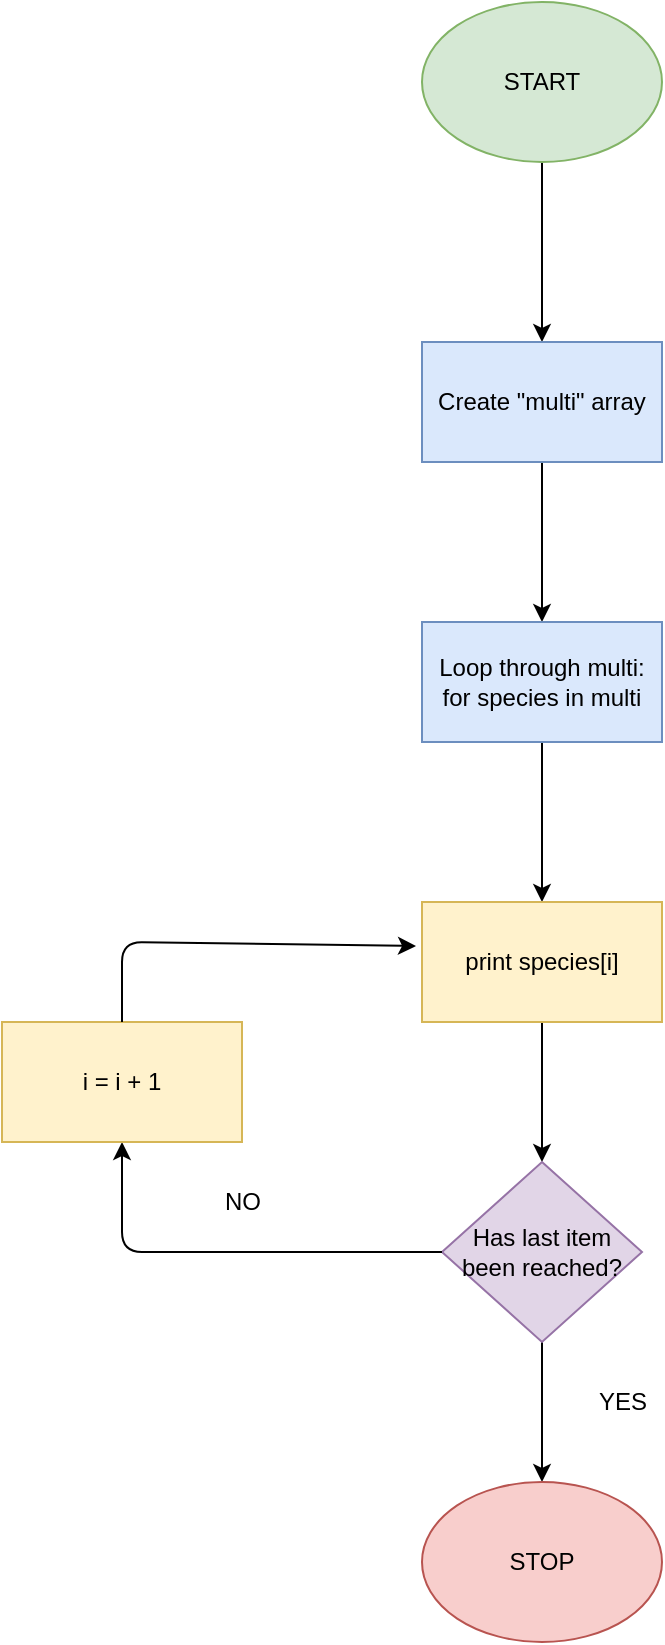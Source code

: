 <mxfile version="13.8.0" type="github">
  <diagram id="k_yRpn7Xuef7h11wH7Zj" name="Page-1">
    <mxGraphModel dx="733" dy="530" grid="1" gridSize="10" guides="1" tooltips="1" connect="1" arrows="1" fold="1" page="1" pageScale="1" pageWidth="827" pageHeight="1169" math="0" shadow="0">
      <root>
        <mxCell id="0" />
        <mxCell id="1" parent="0" />
        <mxCell id="WxcKP5KGB_8PCQVD8CTg-5" value="" style="edgeStyle=orthogonalEdgeStyle;rounded=0;orthogonalLoop=1;jettySize=auto;html=1;" edge="1" parent="1" source="WxcKP5KGB_8PCQVD8CTg-3" target="WxcKP5KGB_8PCQVD8CTg-4">
          <mxGeometry relative="1" as="geometry" />
        </mxCell>
        <mxCell id="WxcKP5KGB_8PCQVD8CTg-3" value="START" style="ellipse;whiteSpace=wrap;html=1;fillColor=#d5e8d4;strokeColor=#82b366;" vertex="1" parent="1">
          <mxGeometry x="350" y="450" width="120" height="80" as="geometry" />
        </mxCell>
        <mxCell id="WxcKP5KGB_8PCQVD8CTg-7" value="" style="edgeStyle=orthogonalEdgeStyle;rounded=0;orthogonalLoop=1;jettySize=auto;html=1;" edge="1" parent="1" source="WxcKP5KGB_8PCQVD8CTg-4" target="WxcKP5KGB_8PCQVD8CTg-6">
          <mxGeometry relative="1" as="geometry" />
        </mxCell>
        <mxCell id="WxcKP5KGB_8PCQVD8CTg-4" value="Create &quot;multi&quot; array" style="whiteSpace=wrap;html=1;fillColor=#dae8fc;strokeColor=#6c8ebf;" vertex="1" parent="1">
          <mxGeometry x="350" y="620" width="120" height="60" as="geometry" />
        </mxCell>
        <mxCell id="WxcKP5KGB_8PCQVD8CTg-9" value="" style="edgeStyle=orthogonalEdgeStyle;rounded=0;orthogonalLoop=1;jettySize=auto;html=1;" edge="1" parent="1" source="WxcKP5KGB_8PCQVD8CTg-6" target="WxcKP5KGB_8PCQVD8CTg-8">
          <mxGeometry relative="1" as="geometry" />
        </mxCell>
        <mxCell id="WxcKP5KGB_8PCQVD8CTg-6" value="Loop through multi:&lt;br&gt;for species in multi" style="whiteSpace=wrap;html=1;fillColor=#dae8fc;strokeColor=#6c8ebf;" vertex="1" parent="1">
          <mxGeometry x="350" y="760" width="120" height="60" as="geometry" />
        </mxCell>
        <mxCell id="WxcKP5KGB_8PCQVD8CTg-11" value="" style="edgeStyle=orthogonalEdgeStyle;rounded=0;orthogonalLoop=1;jettySize=auto;html=1;" edge="1" parent="1" source="WxcKP5KGB_8PCQVD8CTg-8" target="WxcKP5KGB_8PCQVD8CTg-10">
          <mxGeometry relative="1" as="geometry" />
        </mxCell>
        <mxCell id="WxcKP5KGB_8PCQVD8CTg-8" value="print species[i]" style="whiteSpace=wrap;html=1;fillColor=#fff2cc;strokeColor=#d6b656;" vertex="1" parent="1">
          <mxGeometry x="350" y="900" width="120" height="60" as="geometry" />
        </mxCell>
        <mxCell id="WxcKP5KGB_8PCQVD8CTg-13" value="" style="edgeStyle=orthogonalEdgeStyle;rounded=0;orthogonalLoop=1;jettySize=auto;html=1;" edge="1" parent="1" source="WxcKP5KGB_8PCQVD8CTg-10" target="WxcKP5KGB_8PCQVD8CTg-12">
          <mxGeometry relative="1" as="geometry" />
        </mxCell>
        <mxCell id="WxcKP5KGB_8PCQVD8CTg-10" value="Has last item been reached?" style="rhombus;whiteSpace=wrap;html=1;fillColor=#e1d5e7;strokeColor=#9673a6;" vertex="1" parent="1">
          <mxGeometry x="360" y="1030" width="100" height="90" as="geometry" />
        </mxCell>
        <mxCell id="WxcKP5KGB_8PCQVD8CTg-12" value="STOP" style="ellipse;whiteSpace=wrap;html=1;fillColor=#f8cecc;strokeColor=#b85450;" vertex="1" parent="1">
          <mxGeometry x="350" y="1190" width="120" height="80" as="geometry" />
        </mxCell>
        <mxCell id="WxcKP5KGB_8PCQVD8CTg-14" value="" style="endArrow=classic;html=1;exitX=0;exitY=0.5;exitDx=0;exitDy=0;" edge="1" parent="1" source="WxcKP5KGB_8PCQVD8CTg-10" target="WxcKP5KGB_8PCQVD8CTg-17">
          <mxGeometry width="50" height="50" relative="1" as="geometry">
            <mxPoint x="140" y="1080" as="sourcePoint" />
            <mxPoint x="200" y="980" as="targetPoint" />
            <Array as="points">
              <mxPoint x="200" y="1075" />
            </Array>
          </mxGeometry>
        </mxCell>
        <mxCell id="WxcKP5KGB_8PCQVD8CTg-16" value="NO&lt;br&gt;" style="text;html=1;align=center;verticalAlign=middle;resizable=0;points=[];autosize=1;" vertex="1" parent="1">
          <mxGeometry x="245" y="1040" width="30" height="20" as="geometry" />
        </mxCell>
        <mxCell id="WxcKP5KGB_8PCQVD8CTg-17" value="i = i + 1" style="rounded=0;whiteSpace=wrap;html=1;fillColor=#fff2cc;strokeColor=#d6b656;" vertex="1" parent="1">
          <mxGeometry x="140" y="960" width="120" height="60" as="geometry" />
        </mxCell>
        <mxCell id="WxcKP5KGB_8PCQVD8CTg-18" value="" style="endArrow=classic;html=1;entryX=-0.025;entryY=0.367;entryDx=0;entryDy=0;entryPerimeter=0;" edge="1" parent="1" target="WxcKP5KGB_8PCQVD8CTg-8">
          <mxGeometry width="50" height="50" relative="1" as="geometry">
            <mxPoint x="200" y="960" as="sourcePoint" />
            <mxPoint x="250" y="910" as="targetPoint" />
            <Array as="points">
              <mxPoint x="200" y="920" />
            </Array>
          </mxGeometry>
        </mxCell>
        <mxCell id="WxcKP5KGB_8PCQVD8CTg-19" value="YES" style="text;html=1;align=center;verticalAlign=middle;resizable=0;points=[];autosize=1;" vertex="1" parent="1">
          <mxGeometry x="430" y="1140" width="40" height="20" as="geometry" />
        </mxCell>
      </root>
    </mxGraphModel>
  </diagram>
</mxfile>
